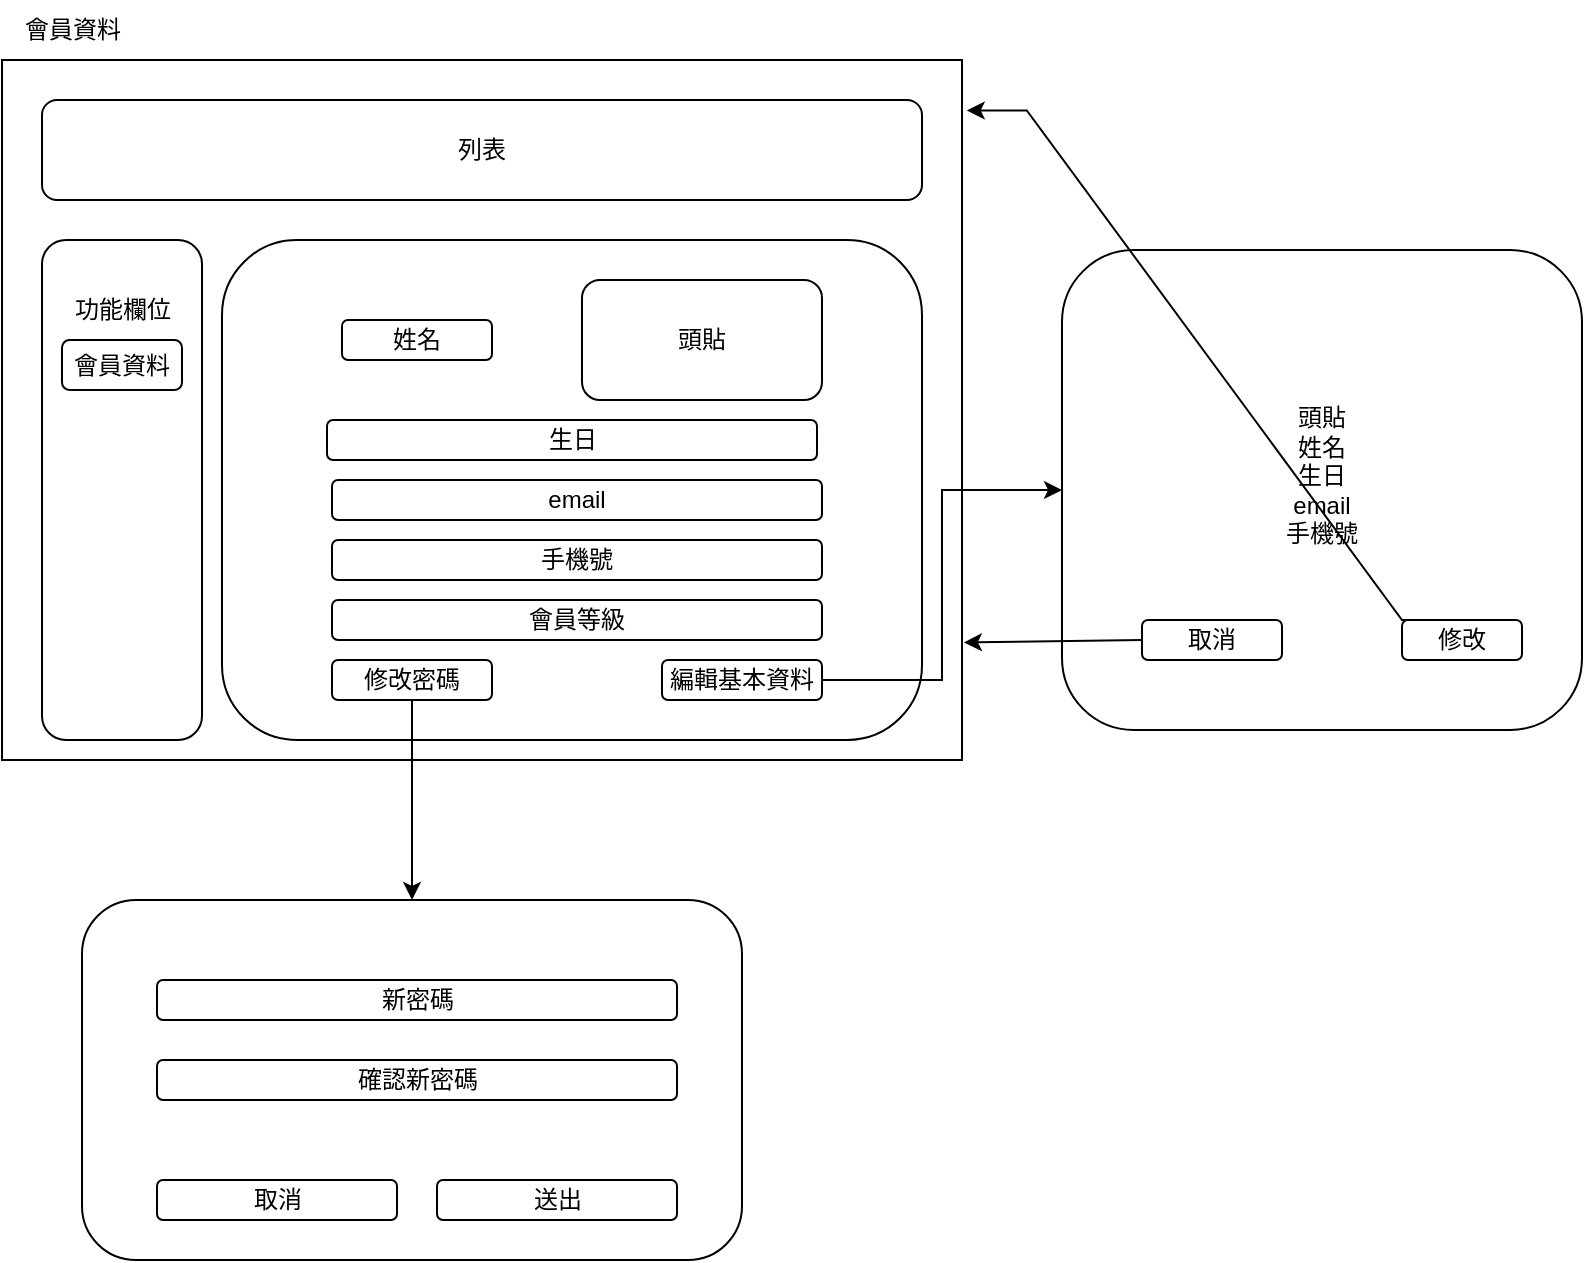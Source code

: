 <mxfile version="24.2.5" type="device">
  <diagram name="第 1 页" id="7CAEjnOOq5KJk8cqH8bf">
    <mxGraphModel dx="1199" dy="714" grid="1" gridSize="10" guides="1" tooltips="1" connect="1" arrows="1" fold="1" page="1" pageScale="1" pageWidth="827" pageHeight="1169" math="0" shadow="0">
      <root>
        <mxCell id="0" />
        <mxCell id="1" parent="0" />
        <mxCell id="_bQGoYJFsQOgRK8TIJvI-1" value="" style="rounded=0;whiteSpace=wrap;html=1;" parent="1" vertex="1">
          <mxGeometry x="10" y="70" width="480" height="350" as="geometry" />
        </mxCell>
        <mxCell id="_bQGoYJFsQOgRK8TIJvI-2" value="列表" style="rounded=1;whiteSpace=wrap;html=1;" parent="1" vertex="1">
          <mxGeometry x="30" y="90" width="440" height="50" as="geometry" />
        </mxCell>
        <mxCell id="_bQGoYJFsQOgRK8TIJvI-3" value="會員資料" style="text;html=1;align=center;verticalAlign=middle;resizable=0;points=[];autosize=1;strokeColor=none;fillColor=none;" parent="1" vertex="1">
          <mxGeometry x="10" y="40" width="70" height="30" as="geometry" />
        </mxCell>
        <mxCell id="_bQGoYJFsQOgRK8TIJvI-4" value="" style="rounded=1;whiteSpace=wrap;html=1;" parent="1" vertex="1">
          <mxGeometry x="30" y="160" width="80" height="250" as="geometry" />
        </mxCell>
        <mxCell id="_bQGoYJFsQOgRK8TIJvI-5" value="功能欄位" style="text;html=1;align=center;verticalAlign=middle;resizable=0;points=[];autosize=1;strokeColor=none;fillColor=none;" parent="1" vertex="1">
          <mxGeometry x="35" y="180" width="70" height="30" as="geometry" />
        </mxCell>
        <mxCell id="_bQGoYJFsQOgRK8TIJvI-8" value="" style="rounded=1;whiteSpace=wrap;html=1;" parent="1" vertex="1">
          <mxGeometry x="120" y="160" width="350" height="250" as="geometry" />
        </mxCell>
        <mxCell id="_bQGoYJFsQOgRK8TIJvI-7" value="姓名" style="rounded=1;whiteSpace=wrap;html=1;" parent="1" vertex="1">
          <mxGeometry x="180" y="200" width="75" height="20" as="geometry" />
        </mxCell>
        <mxCell id="_bQGoYJFsQOgRK8TIJvI-10" value="生日" style="rounded=1;whiteSpace=wrap;html=1;" parent="1" vertex="1">
          <mxGeometry x="172.5" y="250" width="245" height="20" as="geometry" />
        </mxCell>
        <mxCell id="_bQGoYJFsQOgRK8TIJvI-12" value="email" style="rounded=1;whiteSpace=wrap;html=1;" parent="1" vertex="1">
          <mxGeometry x="175" y="280" width="245" height="20" as="geometry" />
        </mxCell>
        <mxCell id="_bQGoYJFsQOgRK8TIJvI-13" value="手機號" style="rounded=1;whiteSpace=wrap;html=1;" parent="1" vertex="1">
          <mxGeometry x="175" y="310" width="245" height="20" as="geometry" />
        </mxCell>
        <mxCell id="_bQGoYJFsQOgRK8TIJvI-14" value="會員等級" style="rounded=1;whiteSpace=wrap;html=1;" parent="1" vertex="1">
          <mxGeometry x="175" y="340" width="245" height="20" as="geometry" />
        </mxCell>
        <mxCell id="_bQGoYJFsQOgRK8TIJvI-19" style="edgeStyle=orthogonalEdgeStyle;rounded=0;orthogonalLoop=1;jettySize=auto;html=1;exitX=1;exitY=0.5;exitDx=0;exitDy=0;" parent="1" source="_bQGoYJFsQOgRK8TIJvI-16" target="_bQGoYJFsQOgRK8TIJvI-20" edge="1">
          <mxGeometry relative="1" as="geometry">
            <mxPoint x="560" y="350" as="targetPoint" />
          </mxGeometry>
        </mxCell>
        <mxCell id="_bQGoYJFsQOgRK8TIJvI-16" value="編輯基本資料" style="rounded=1;whiteSpace=wrap;html=1;" parent="1" vertex="1">
          <mxGeometry x="340" y="370" width="80" height="20" as="geometry" />
        </mxCell>
        <mxCell id="_bQGoYJFsQOgRK8TIJvI-30" style="edgeStyle=orthogonalEdgeStyle;rounded=0;orthogonalLoop=1;jettySize=auto;html=1;exitX=0.5;exitY=1;exitDx=0;exitDy=0;" parent="1" source="_bQGoYJFsQOgRK8TIJvI-17" target="_bQGoYJFsQOgRK8TIJvI-31" edge="1">
          <mxGeometry relative="1" as="geometry">
            <mxPoint x="290" y="810" as="targetPoint" />
          </mxGeometry>
        </mxCell>
        <mxCell id="_bQGoYJFsQOgRK8TIJvI-17" value="修改密碼" style="rounded=1;whiteSpace=wrap;html=1;" parent="1" vertex="1">
          <mxGeometry x="175" y="370" width="80" height="20" as="geometry" />
        </mxCell>
        <mxCell id="_bQGoYJFsQOgRK8TIJvI-20" value="&lt;div&gt;頭貼&lt;/div&gt;姓名&lt;div&gt;生日&lt;/div&gt;&lt;div&gt;email&lt;/div&gt;&lt;div&gt;手機號&lt;/div&gt;&lt;div&gt;&lt;br&gt;&lt;/div&gt;" style="rounded=1;whiteSpace=wrap;html=1;" parent="1" vertex="1">
          <mxGeometry x="540" y="165" width="260" height="240" as="geometry" />
        </mxCell>
        <mxCell id="_bQGoYJFsQOgRK8TIJvI-22" value="修改" style="rounded=1;whiteSpace=wrap;html=1;" parent="1" vertex="1">
          <mxGeometry x="710" y="350" width="60" height="20" as="geometry" />
        </mxCell>
        <mxCell id="_bQGoYJFsQOgRK8TIJvI-23" value="取消" style="rounded=1;whiteSpace=wrap;html=1;" parent="1" vertex="1">
          <mxGeometry x="580" y="350" width="70" height="20" as="geometry" />
        </mxCell>
        <mxCell id="_bQGoYJFsQOgRK8TIJvI-31" value="" style="rounded=1;whiteSpace=wrap;html=1;" parent="1" vertex="1">
          <mxGeometry x="50" y="490" width="330" height="180" as="geometry" />
        </mxCell>
        <mxCell id="_bQGoYJFsQOgRK8TIJvI-37" style="edgeStyle=entityRelationEdgeStyle;rounded=0;orthogonalLoop=1;jettySize=auto;html=1;exitX=0.5;exitY=0;exitDx=0;exitDy=0;entryX=1.005;entryY=0.072;entryDx=0;entryDy=0;entryPerimeter=0;" parent="1" source="_bQGoYJFsQOgRK8TIJvI-22" target="_bQGoYJFsQOgRK8TIJvI-1" edge="1">
          <mxGeometry relative="1" as="geometry" />
        </mxCell>
        <mxCell id="_bQGoYJFsQOgRK8TIJvI-39" style="edgeStyle=none;rounded=0;orthogonalLoop=1;jettySize=auto;html=1;exitX=0;exitY=0.5;exitDx=0;exitDy=0;entryX=1.002;entryY=0.832;entryDx=0;entryDy=0;entryPerimeter=0;" parent="1" source="_bQGoYJFsQOgRK8TIJvI-23" target="_bQGoYJFsQOgRK8TIJvI-1" edge="1">
          <mxGeometry relative="1" as="geometry" />
        </mxCell>
        <mxCell id="_bQGoYJFsQOgRK8TIJvI-41" value="新密碼" style="rounded=1;whiteSpace=wrap;html=1;" parent="1" vertex="1">
          <mxGeometry x="87.5" y="530" width="260" height="20" as="geometry" />
        </mxCell>
        <mxCell id="_bQGoYJFsQOgRK8TIJvI-42" value="確認新密碼" style="rounded=1;whiteSpace=wrap;html=1;" parent="1" vertex="1">
          <mxGeometry x="87.5" y="570" width="260" height="20" as="geometry" />
        </mxCell>
        <mxCell id="_bQGoYJFsQOgRK8TIJvI-43" value="送出" style="rounded=1;whiteSpace=wrap;html=1;" parent="1" vertex="1">
          <mxGeometry x="227.5" y="630" width="120" height="20" as="geometry" />
        </mxCell>
        <mxCell id="_bQGoYJFsQOgRK8TIJvI-44" value="取消" style="rounded=1;whiteSpace=wrap;html=1;" parent="1" vertex="1">
          <mxGeometry x="87.5" y="630" width="120" height="20" as="geometry" />
        </mxCell>
        <mxCell id="_bQGoYJFsQOgRK8TIJvI-46" value="會員資料" style="rounded=1;whiteSpace=wrap;html=1;" parent="1" vertex="1">
          <mxGeometry x="40" y="210" width="60" height="25" as="geometry" />
        </mxCell>
        <mxCell id="G8MMRiglApXPxkz4XMGJ-1" value="頭貼" style="rounded=1;whiteSpace=wrap;html=1;" vertex="1" parent="1">
          <mxGeometry x="300" y="180" width="120" height="60" as="geometry" />
        </mxCell>
      </root>
    </mxGraphModel>
  </diagram>
</mxfile>
